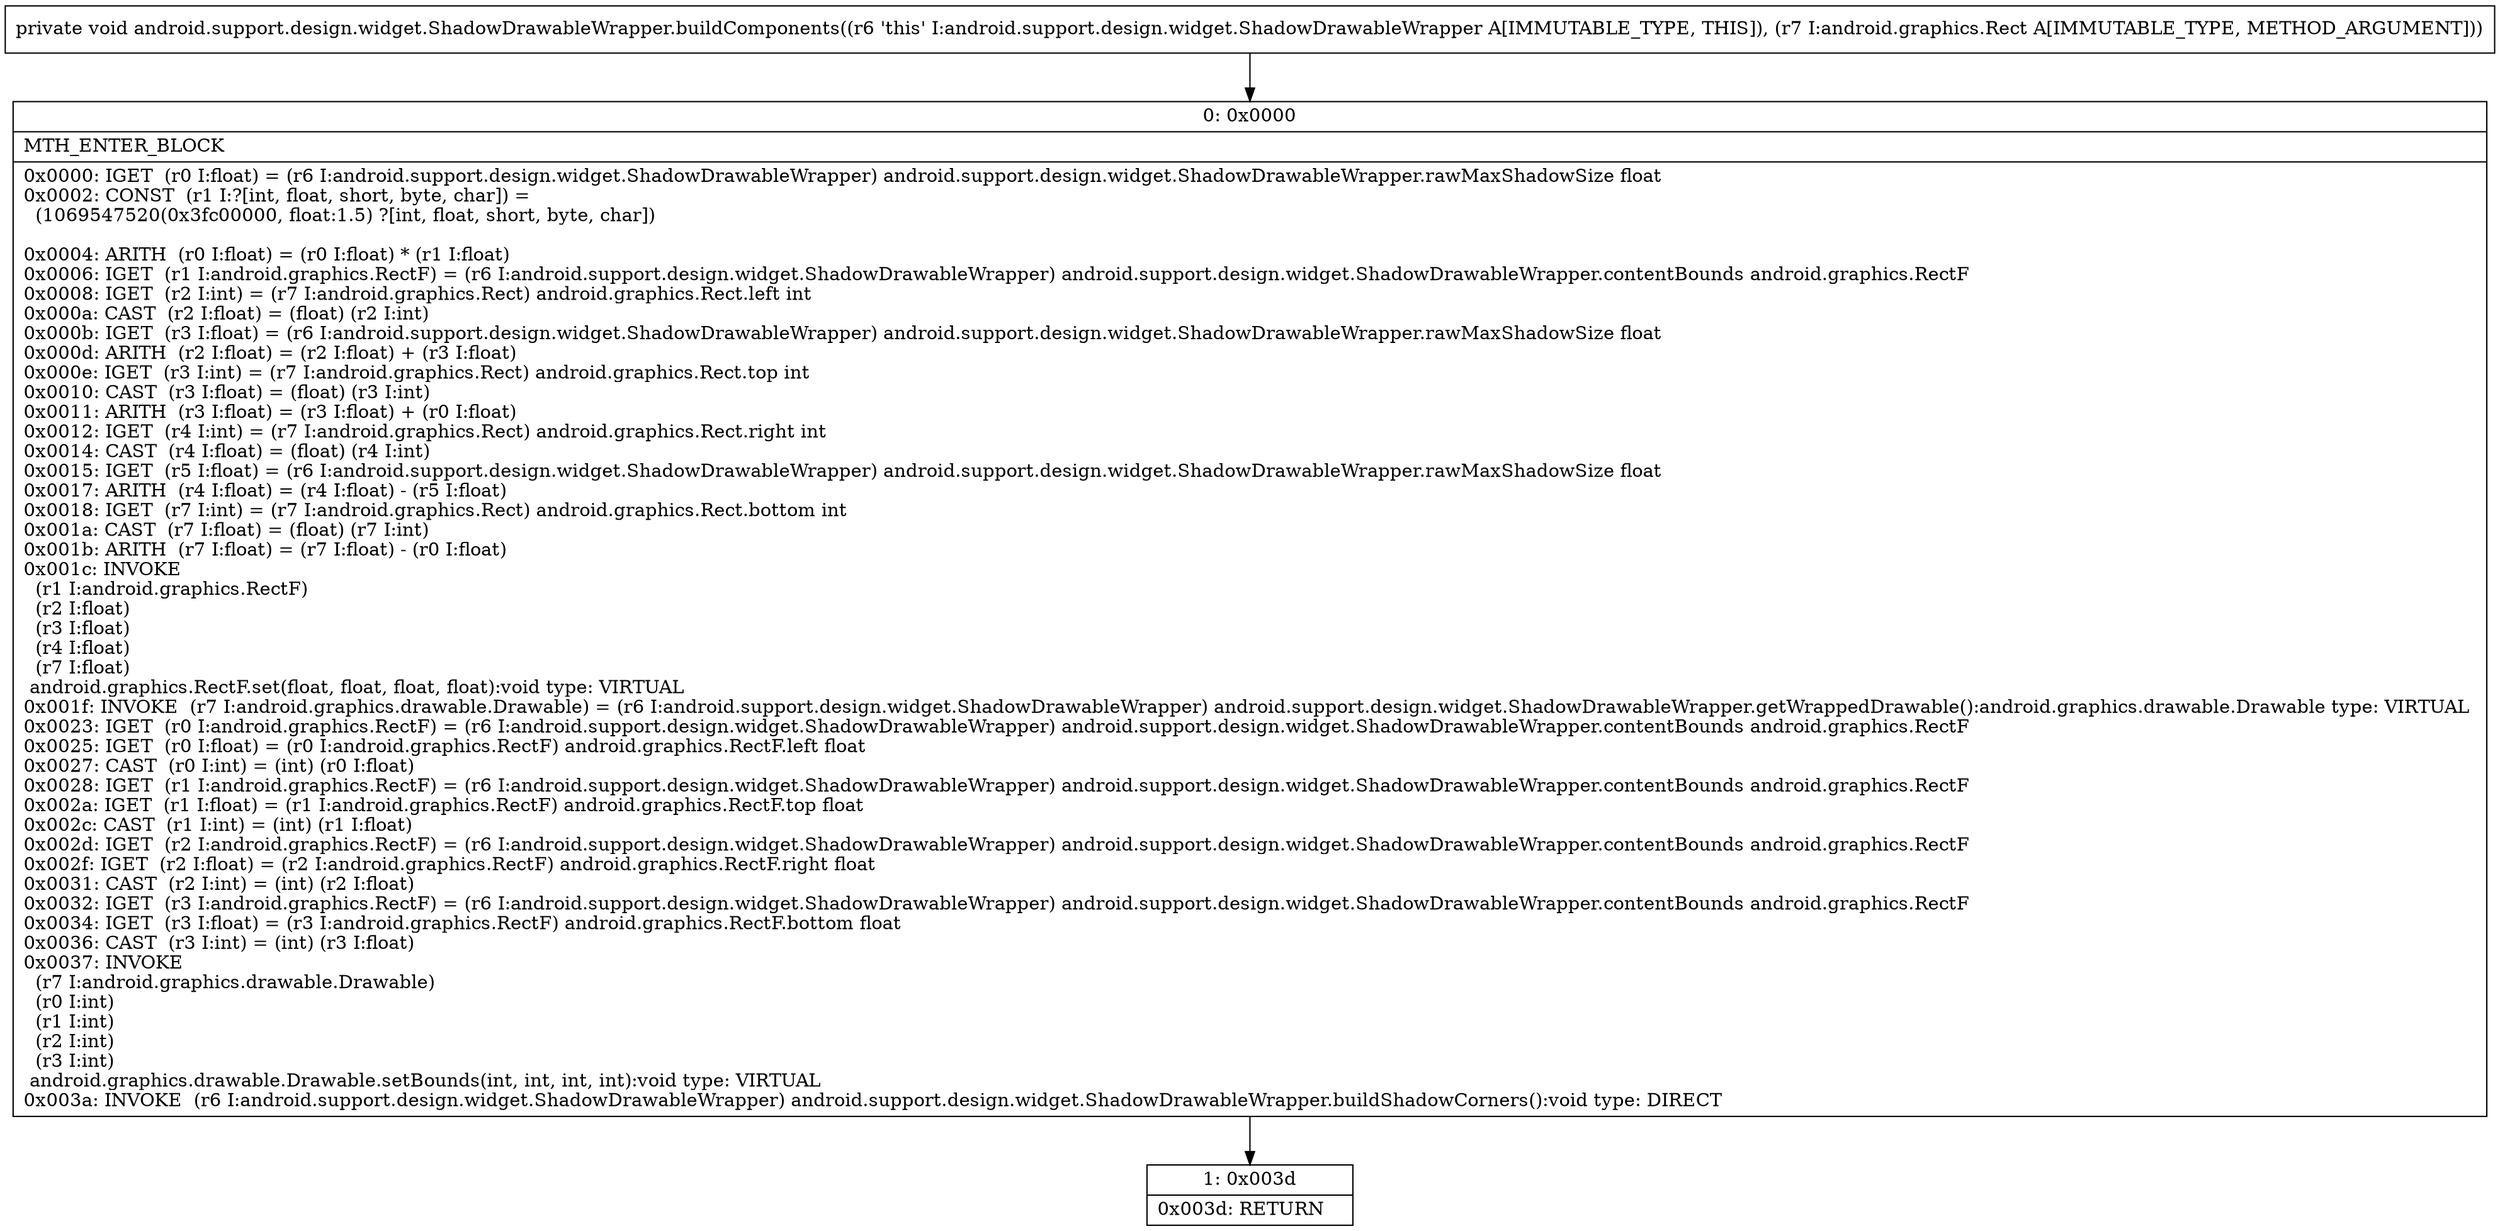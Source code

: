 digraph "CFG forandroid.support.design.widget.ShadowDrawableWrapper.buildComponents(Landroid\/graphics\/Rect;)V" {
Node_0 [shape=record,label="{0\:\ 0x0000|MTH_ENTER_BLOCK\l|0x0000: IGET  (r0 I:float) = (r6 I:android.support.design.widget.ShadowDrawableWrapper) android.support.design.widget.ShadowDrawableWrapper.rawMaxShadowSize float \l0x0002: CONST  (r1 I:?[int, float, short, byte, char]) = \l  (1069547520(0x3fc00000, float:1.5) ?[int, float, short, byte, char])\l \l0x0004: ARITH  (r0 I:float) = (r0 I:float) * (r1 I:float) \l0x0006: IGET  (r1 I:android.graphics.RectF) = (r6 I:android.support.design.widget.ShadowDrawableWrapper) android.support.design.widget.ShadowDrawableWrapper.contentBounds android.graphics.RectF \l0x0008: IGET  (r2 I:int) = (r7 I:android.graphics.Rect) android.graphics.Rect.left int \l0x000a: CAST  (r2 I:float) = (float) (r2 I:int) \l0x000b: IGET  (r3 I:float) = (r6 I:android.support.design.widget.ShadowDrawableWrapper) android.support.design.widget.ShadowDrawableWrapper.rawMaxShadowSize float \l0x000d: ARITH  (r2 I:float) = (r2 I:float) + (r3 I:float) \l0x000e: IGET  (r3 I:int) = (r7 I:android.graphics.Rect) android.graphics.Rect.top int \l0x0010: CAST  (r3 I:float) = (float) (r3 I:int) \l0x0011: ARITH  (r3 I:float) = (r3 I:float) + (r0 I:float) \l0x0012: IGET  (r4 I:int) = (r7 I:android.graphics.Rect) android.graphics.Rect.right int \l0x0014: CAST  (r4 I:float) = (float) (r4 I:int) \l0x0015: IGET  (r5 I:float) = (r6 I:android.support.design.widget.ShadowDrawableWrapper) android.support.design.widget.ShadowDrawableWrapper.rawMaxShadowSize float \l0x0017: ARITH  (r4 I:float) = (r4 I:float) \- (r5 I:float) \l0x0018: IGET  (r7 I:int) = (r7 I:android.graphics.Rect) android.graphics.Rect.bottom int \l0x001a: CAST  (r7 I:float) = (float) (r7 I:int) \l0x001b: ARITH  (r7 I:float) = (r7 I:float) \- (r0 I:float) \l0x001c: INVOKE  \l  (r1 I:android.graphics.RectF)\l  (r2 I:float)\l  (r3 I:float)\l  (r4 I:float)\l  (r7 I:float)\l android.graphics.RectF.set(float, float, float, float):void type: VIRTUAL \l0x001f: INVOKE  (r7 I:android.graphics.drawable.Drawable) = (r6 I:android.support.design.widget.ShadowDrawableWrapper) android.support.design.widget.ShadowDrawableWrapper.getWrappedDrawable():android.graphics.drawable.Drawable type: VIRTUAL \l0x0023: IGET  (r0 I:android.graphics.RectF) = (r6 I:android.support.design.widget.ShadowDrawableWrapper) android.support.design.widget.ShadowDrawableWrapper.contentBounds android.graphics.RectF \l0x0025: IGET  (r0 I:float) = (r0 I:android.graphics.RectF) android.graphics.RectF.left float \l0x0027: CAST  (r0 I:int) = (int) (r0 I:float) \l0x0028: IGET  (r1 I:android.graphics.RectF) = (r6 I:android.support.design.widget.ShadowDrawableWrapper) android.support.design.widget.ShadowDrawableWrapper.contentBounds android.graphics.RectF \l0x002a: IGET  (r1 I:float) = (r1 I:android.graphics.RectF) android.graphics.RectF.top float \l0x002c: CAST  (r1 I:int) = (int) (r1 I:float) \l0x002d: IGET  (r2 I:android.graphics.RectF) = (r6 I:android.support.design.widget.ShadowDrawableWrapper) android.support.design.widget.ShadowDrawableWrapper.contentBounds android.graphics.RectF \l0x002f: IGET  (r2 I:float) = (r2 I:android.graphics.RectF) android.graphics.RectF.right float \l0x0031: CAST  (r2 I:int) = (int) (r2 I:float) \l0x0032: IGET  (r3 I:android.graphics.RectF) = (r6 I:android.support.design.widget.ShadowDrawableWrapper) android.support.design.widget.ShadowDrawableWrapper.contentBounds android.graphics.RectF \l0x0034: IGET  (r3 I:float) = (r3 I:android.graphics.RectF) android.graphics.RectF.bottom float \l0x0036: CAST  (r3 I:int) = (int) (r3 I:float) \l0x0037: INVOKE  \l  (r7 I:android.graphics.drawable.Drawable)\l  (r0 I:int)\l  (r1 I:int)\l  (r2 I:int)\l  (r3 I:int)\l android.graphics.drawable.Drawable.setBounds(int, int, int, int):void type: VIRTUAL \l0x003a: INVOKE  (r6 I:android.support.design.widget.ShadowDrawableWrapper) android.support.design.widget.ShadowDrawableWrapper.buildShadowCorners():void type: DIRECT \l}"];
Node_1 [shape=record,label="{1\:\ 0x003d|0x003d: RETURN   \l}"];
MethodNode[shape=record,label="{private void android.support.design.widget.ShadowDrawableWrapper.buildComponents((r6 'this' I:android.support.design.widget.ShadowDrawableWrapper A[IMMUTABLE_TYPE, THIS]), (r7 I:android.graphics.Rect A[IMMUTABLE_TYPE, METHOD_ARGUMENT])) }"];
MethodNode -> Node_0;
Node_0 -> Node_1;
}

